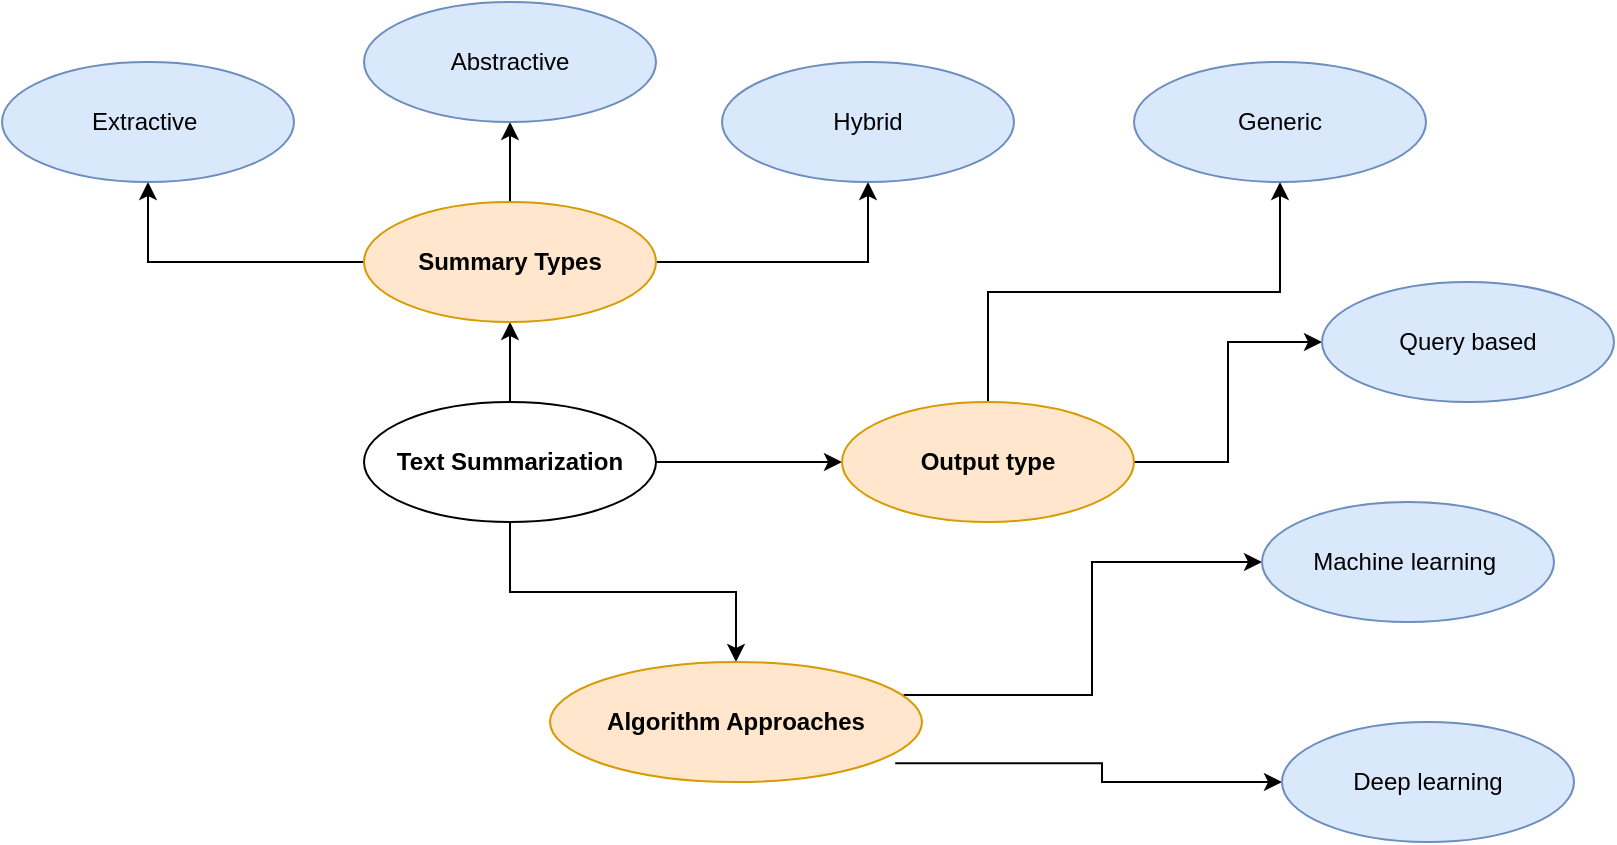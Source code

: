 <mxfile version="20.0.3" type="device"><diagram id="swd04qh2OpnMAah_w6Xu" name="Page-1"><mxGraphModel dx="903" dy="497" grid="1" gridSize="10" guides="1" tooltips="1" connect="1" arrows="1" fold="1" page="1" pageScale="1" pageWidth="827" pageHeight="1169" math="0" shadow="0"><root><mxCell id="0"/><mxCell id="1" parent="0"/><mxCell id="gtxOZGnumZT67ydmNxfy-9" style="edgeStyle=orthogonalEdgeStyle;rounded=0;orthogonalLoop=1;jettySize=auto;html=1;entryX=0.5;entryY=1;entryDx=0;entryDy=0;" edge="1" parent="1" source="gtxOZGnumZT67ydmNxfy-1" target="gtxOZGnumZT67ydmNxfy-2"><mxGeometry relative="1" as="geometry"/></mxCell><mxCell id="gtxOZGnumZT67ydmNxfy-16" style="edgeStyle=orthogonalEdgeStyle;rounded=0;orthogonalLoop=1;jettySize=auto;html=1;entryX=0;entryY=0.5;entryDx=0;entryDy=0;" edge="1" parent="1" source="gtxOZGnumZT67ydmNxfy-1" target="gtxOZGnumZT67ydmNxfy-10"><mxGeometry relative="1" as="geometry"/></mxCell><mxCell id="gtxOZGnumZT67ydmNxfy-19" style="edgeStyle=orthogonalEdgeStyle;rounded=0;orthogonalLoop=1;jettySize=auto;html=1;entryX=0.5;entryY=0;entryDx=0;entryDy=0;" edge="1" parent="1" source="gtxOZGnumZT67ydmNxfy-1" target="gtxOZGnumZT67ydmNxfy-18"><mxGeometry relative="1" as="geometry"/></mxCell><mxCell id="gtxOZGnumZT67ydmNxfy-1" value="&lt;b&gt;Text Summarization&lt;/b&gt;" style="ellipse;whiteSpace=wrap;html=1;" vertex="1" parent="1"><mxGeometry x="341" y="280" width="146" height="60" as="geometry"/></mxCell><mxCell id="gtxOZGnumZT67ydmNxfy-6" style="edgeStyle=orthogonalEdgeStyle;rounded=0;orthogonalLoop=1;jettySize=auto;html=1;entryX=0.5;entryY=1;entryDx=0;entryDy=0;" edge="1" parent="1" source="gtxOZGnumZT67ydmNxfy-2" target="gtxOZGnumZT67ydmNxfy-3"><mxGeometry relative="1" as="geometry"/></mxCell><mxCell id="gtxOZGnumZT67ydmNxfy-7" style="edgeStyle=orthogonalEdgeStyle;rounded=0;orthogonalLoop=1;jettySize=auto;html=1;entryX=0.5;entryY=1;entryDx=0;entryDy=0;" edge="1" parent="1" source="gtxOZGnumZT67ydmNxfy-2" target="gtxOZGnumZT67ydmNxfy-5"><mxGeometry relative="1" as="geometry"/></mxCell><mxCell id="gtxOZGnumZT67ydmNxfy-8" style="edgeStyle=orthogonalEdgeStyle;rounded=0;orthogonalLoop=1;jettySize=auto;html=1;entryX=0.5;entryY=1;entryDx=0;entryDy=0;" edge="1" parent="1" source="gtxOZGnumZT67ydmNxfy-2" target="gtxOZGnumZT67ydmNxfy-4"><mxGeometry relative="1" as="geometry"/></mxCell><mxCell id="gtxOZGnumZT67ydmNxfy-2" value="&lt;b&gt;Summary Types&lt;/b&gt;" style="ellipse;whiteSpace=wrap;html=1;fillColor=#ffe6cc;strokeColor=#d79b00;" vertex="1" parent="1"><mxGeometry x="341" y="180" width="146" height="60" as="geometry"/></mxCell><mxCell id="gtxOZGnumZT67ydmNxfy-3" value="Extractive&amp;nbsp;" style="ellipse;whiteSpace=wrap;html=1;fillColor=#dae8fc;strokeColor=#6c8ebf;" vertex="1" parent="1"><mxGeometry x="160" y="110" width="146" height="60" as="geometry"/></mxCell><mxCell id="gtxOZGnumZT67ydmNxfy-4" value="Abstractive" style="ellipse;whiteSpace=wrap;html=1;fillColor=#dae8fc;strokeColor=#6c8ebf;" vertex="1" parent="1"><mxGeometry x="341" y="80" width="146" height="60" as="geometry"/></mxCell><mxCell id="gtxOZGnumZT67ydmNxfy-5" value="Hybrid" style="ellipse;whiteSpace=wrap;html=1;fillColor=#dae8fc;strokeColor=#6c8ebf;" vertex="1" parent="1"><mxGeometry x="520" y="110" width="146" height="60" as="geometry"/></mxCell><mxCell id="gtxOZGnumZT67ydmNxfy-13" style="edgeStyle=orthogonalEdgeStyle;rounded=0;orthogonalLoop=1;jettySize=auto;html=1;" edge="1" parent="1" source="gtxOZGnumZT67ydmNxfy-10" target="gtxOZGnumZT67ydmNxfy-12"><mxGeometry relative="1" as="geometry"/></mxCell><mxCell id="gtxOZGnumZT67ydmNxfy-17" style="edgeStyle=orthogonalEdgeStyle;rounded=0;orthogonalLoop=1;jettySize=auto;html=1;entryX=0.5;entryY=1;entryDx=0;entryDy=0;" edge="1" parent="1" source="gtxOZGnumZT67ydmNxfy-10" target="gtxOZGnumZT67ydmNxfy-11"><mxGeometry relative="1" as="geometry"/></mxCell><mxCell id="gtxOZGnumZT67ydmNxfy-10" value="&lt;b&gt;Output type&lt;/b&gt;" style="ellipse;whiteSpace=wrap;html=1;fillColor=#ffe6cc;strokeColor=#d79b00;" vertex="1" parent="1"><mxGeometry x="580" y="280" width="146" height="60" as="geometry"/></mxCell><mxCell id="gtxOZGnumZT67ydmNxfy-11" value="Generic" style="ellipse;whiteSpace=wrap;html=1;fillColor=#dae8fc;strokeColor=#6c8ebf;" vertex="1" parent="1"><mxGeometry x="726" y="110" width="146" height="60" as="geometry"/></mxCell><mxCell id="gtxOZGnumZT67ydmNxfy-12" value="Query based" style="ellipse;whiteSpace=wrap;html=1;fillColor=#dae8fc;strokeColor=#6c8ebf;" vertex="1" parent="1"><mxGeometry x="820" y="220" width="146" height="60" as="geometry"/></mxCell><mxCell id="gtxOZGnumZT67ydmNxfy-23" style="edgeStyle=orthogonalEdgeStyle;rounded=0;orthogonalLoop=1;jettySize=auto;html=1;exitX=0.928;exitY=0.843;exitDx=0;exitDy=0;exitPerimeter=0;" edge="1" parent="1" source="gtxOZGnumZT67ydmNxfy-18" target="gtxOZGnumZT67ydmNxfy-21"><mxGeometry relative="1" as="geometry"/></mxCell><mxCell id="gtxOZGnumZT67ydmNxfy-24" style="edgeStyle=orthogonalEdgeStyle;rounded=0;orthogonalLoop=1;jettySize=auto;html=1;exitX=0.95;exitY=0.275;exitDx=0;exitDy=0;entryX=0;entryY=0.5;entryDx=0;entryDy=0;exitPerimeter=0;" edge="1" parent="1" source="gtxOZGnumZT67ydmNxfy-18" target="gtxOZGnumZT67ydmNxfy-20"><mxGeometry relative="1" as="geometry"/></mxCell><mxCell id="gtxOZGnumZT67ydmNxfy-18" value="&lt;b&gt;Algorithm Approaches&lt;/b&gt;" style="ellipse;whiteSpace=wrap;html=1;fillColor=#ffe6cc;strokeColor=#d79b00;" vertex="1" parent="1"><mxGeometry x="434" y="410" width="186" height="60" as="geometry"/></mxCell><mxCell id="gtxOZGnumZT67ydmNxfy-20" value="Machine learning&amp;nbsp;" style="ellipse;whiteSpace=wrap;html=1;fillColor=#dae8fc;strokeColor=#6c8ebf;" vertex="1" parent="1"><mxGeometry x="790" y="330" width="146" height="60" as="geometry"/></mxCell><mxCell id="gtxOZGnumZT67ydmNxfy-21" value="Deep learning" style="ellipse;whiteSpace=wrap;html=1;fillColor=#dae8fc;strokeColor=#6c8ebf;" vertex="1" parent="1"><mxGeometry x="800" y="440" width="146" height="60" as="geometry"/></mxCell></root></mxGraphModel></diagram></mxfile>